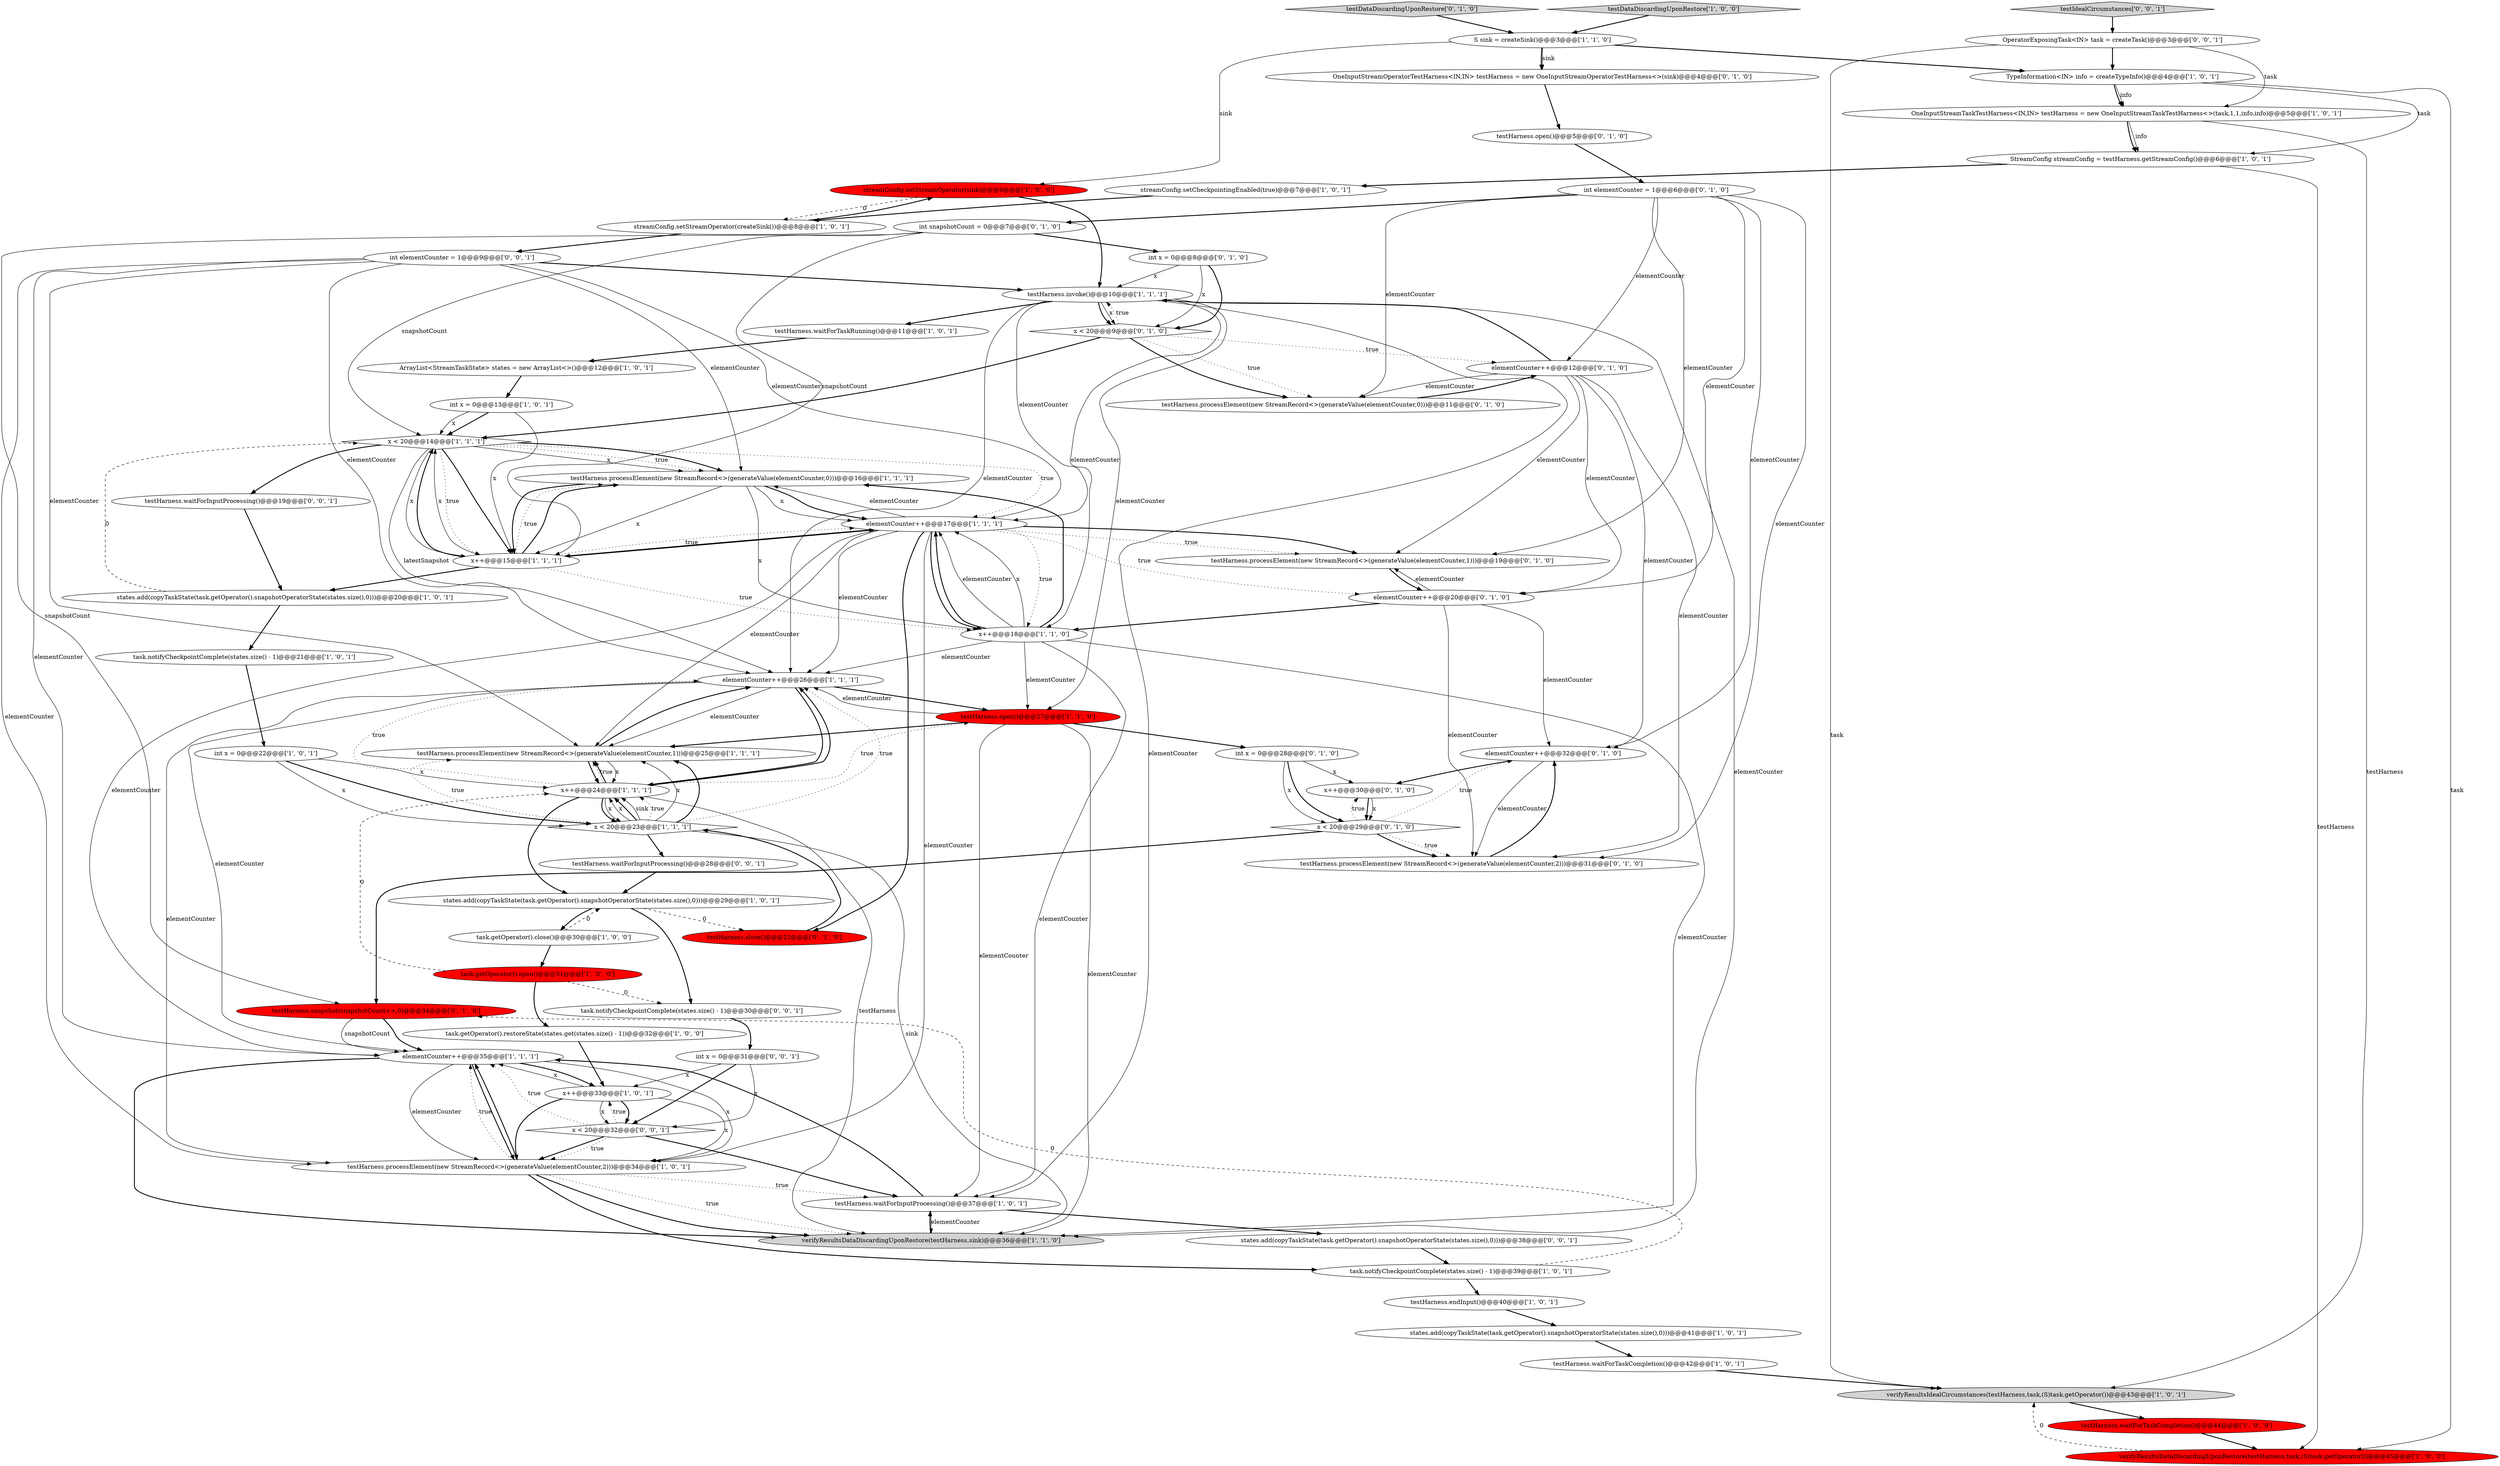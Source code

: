 digraph {
6 [style = filled, label = "int x = 0@@@13@@@['1', '0', '1']", fillcolor = white, shape = ellipse image = "AAA0AAABBB1BBB"];
56 [style = filled, label = "testHarness.processElement(new StreamRecord<>(generateValue(elementCounter,1)))@@@19@@@['0', '1', '0']", fillcolor = white, shape = ellipse image = "AAA0AAABBB2BBB"];
17 [style = filled, label = "streamConfig.setCheckpointingEnabled(true)@@@7@@@['1', '0', '1']", fillcolor = white, shape = ellipse image = "AAA0AAABBB1BBB"];
34 [style = filled, label = "testHarness.waitForTaskCompletion()@@@42@@@['1', '0', '1']", fillcolor = white, shape = ellipse image = "AAA0AAABBB1BBB"];
43 [style = filled, label = "OneInputStreamOperatorTestHarness<IN,IN> testHarness = new OneInputStreamOperatorTestHarness<>(sink)@@@4@@@['0', '1', '0']", fillcolor = white, shape = ellipse image = "AAA0AAABBB2BBB"];
7 [style = filled, label = "x < 20@@@14@@@['1', '1', '1']", fillcolor = white, shape = diamond image = "AAA0AAABBB1BBB"];
13 [style = filled, label = "testHarness.processElement(new StreamRecord<>(generateValue(elementCounter,0)))@@@16@@@['1', '1', '1']", fillcolor = white, shape = ellipse image = "AAA0AAABBB1BBB"];
65 [style = filled, label = "testIdealCircumstances['0', '0', '1']", fillcolor = lightgray, shape = diamond image = "AAA0AAABBB3BBB"];
29 [style = filled, label = "verifyResultsIdealCircumstances(testHarness,task,(S)task.getOperator())@@@43@@@['1', '0', '1']", fillcolor = lightgray, shape = ellipse image = "AAA0AAABBB1BBB"];
55 [style = filled, label = "testHarness.processElement(new StreamRecord<>(generateValue(elementCounter,2)))@@@31@@@['0', '1', '0']", fillcolor = white, shape = ellipse image = "AAA0AAABBB2BBB"];
59 [style = filled, label = "x < 20@@@32@@@['0', '0', '1']", fillcolor = white, shape = diamond image = "AAA0AAABBB3BBB"];
1 [style = filled, label = "elementCounter++@@@17@@@['1', '1', '1']", fillcolor = white, shape = ellipse image = "AAA0AAABBB1BBB"];
28 [style = filled, label = "task.notifyCheckpointComplete(states.size() - 1)@@@39@@@['1', '0', '1']", fillcolor = white, shape = ellipse image = "AAA0AAABBB1BBB"];
45 [style = filled, label = "elementCounter++@@@12@@@['0', '1', '0']", fillcolor = white, shape = ellipse image = "AAA0AAABBB2BBB"];
47 [style = filled, label = "int elementCounter = 1@@@6@@@['0', '1', '0']", fillcolor = white, shape = ellipse image = "AAA0AAABBB2BBB"];
64 [style = filled, label = "OperatorExposingTask<IN> task = createTask()@@@3@@@['0', '0', '1']", fillcolor = white, shape = ellipse image = "AAA0AAABBB3BBB"];
63 [style = filled, label = "int elementCounter = 1@@@9@@@['0', '0', '1']", fillcolor = white, shape = ellipse image = "AAA0AAABBB3BBB"];
40 [style = filled, label = "testHarness.waitForTaskRunning()@@@11@@@['1', '0', '1']", fillcolor = white, shape = ellipse image = "AAA0AAABBB1BBB"];
12 [style = filled, label = "task.getOperator().close()@@@30@@@['1', '0', '0']", fillcolor = white, shape = ellipse image = "AAA0AAABBB1BBB"];
10 [style = filled, label = "x < 20@@@23@@@['1', '1', '1']", fillcolor = white, shape = diamond image = "AAA0AAABBB1BBB"];
62 [style = filled, label = "testHarness.waitForInputProcessing()@@@28@@@['0', '0', '1']", fillcolor = white, shape = ellipse image = "AAA0AAABBB3BBB"];
30 [style = filled, label = "int x = 0@@@22@@@['1', '0', '1']", fillcolor = white, shape = ellipse image = "AAA0AAABBB1BBB"];
35 [style = filled, label = "OneInputStreamTaskTestHarness<IN,IN> testHarness = new OneInputStreamTaskTestHarness<>(task,1,1,info,info)@@@5@@@['1', '0', '1']", fillcolor = white, shape = ellipse image = "AAA0AAABBB1BBB"];
26 [style = filled, label = "task.notifyCheckpointComplete(states.size() - 1)@@@21@@@['1', '0', '1']", fillcolor = white, shape = ellipse image = "AAA0AAABBB1BBB"];
42 [style = filled, label = "testHarness.open()@@@5@@@['0', '1', '0']", fillcolor = white, shape = ellipse image = "AAA0AAABBB2BBB"];
8 [style = filled, label = "states.add(copyTaskState(task.getOperator().snapshotOperatorState(states.size(),0)))@@@41@@@['1', '0', '1']", fillcolor = white, shape = ellipse image = "AAA0AAABBB1BBB"];
57 [style = filled, label = "x < 20@@@9@@@['0', '1', '0']", fillcolor = white, shape = diamond image = "AAA0AAABBB2BBB"];
44 [style = filled, label = "int x = 0@@@8@@@['0', '1', '0']", fillcolor = white, shape = ellipse image = "AAA0AAABBB2BBB"];
25 [style = filled, label = "S sink = createSink()@@@3@@@['1', '1', '0']", fillcolor = white, shape = ellipse image = "AAA0AAABBB1BBB"];
53 [style = filled, label = "testHarness.close()@@@22@@@['0', '1', '0']", fillcolor = red, shape = ellipse image = "AAA1AAABBB2BBB"];
5 [style = filled, label = "StreamConfig streamConfig = testHarness.getStreamConfig()@@@6@@@['1', '0', '1']", fillcolor = white, shape = ellipse image = "AAA0AAABBB1BBB"];
2 [style = filled, label = "states.add(copyTaskState(task.getOperator().snapshotOperatorState(states.size(),0)))@@@29@@@['1', '0', '1']", fillcolor = white, shape = ellipse image = "AAA0AAABBB1BBB"];
22 [style = filled, label = "streamConfig.setStreamOperator(createSink())@@@8@@@['1', '0', '1']", fillcolor = white, shape = ellipse image = "AAA0AAABBB1BBB"];
21 [style = filled, label = "x++@@@33@@@['1', '0', '1']", fillcolor = white, shape = ellipse image = "AAA0AAABBB1BBB"];
16 [style = filled, label = "elementCounter++@@@26@@@['1', '1', '1']", fillcolor = white, shape = ellipse image = "AAA0AAABBB1BBB"];
18 [style = filled, label = "testHarness.endInput()@@@40@@@['1', '0', '1']", fillcolor = white, shape = ellipse image = "AAA0AAABBB1BBB"];
4 [style = filled, label = "testDataDiscardingUponRestore['1', '0', '0']", fillcolor = lightgray, shape = diamond image = "AAA0AAABBB1BBB"];
19 [style = filled, label = "testHarness.open()@@@27@@@['1', '1', '0']", fillcolor = red, shape = ellipse image = "AAA1AAABBB1BBB"];
37 [style = filled, label = "testHarness.waitForTaskCompletion()@@@44@@@['1', '0', '0']", fillcolor = red, shape = ellipse image = "AAA1AAABBB1BBB"];
39 [style = filled, label = "x++@@@24@@@['1', '1', '1']", fillcolor = white, shape = ellipse image = "AAA0AAABBB1BBB"];
33 [style = filled, label = "x++@@@15@@@['1', '1', '1']", fillcolor = white, shape = ellipse image = "AAA0AAABBB1BBB"];
46 [style = filled, label = "int snapshotCount = 0@@@7@@@['0', '1', '0']", fillcolor = white, shape = ellipse image = "AAA0AAABBB2BBB"];
38 [style = filled, label = "verifyResultsDataDiscardingUponRestore(testHarness,task,(S)task.getOperator())@@@45@@@['1', '0', '0']", fillcolor = red, shape = ellipse image = "AAA1AAABBB1BBB"];
32 [style = filled, label = "streamConfig.setStreamOperator(sink)@@@9@@@['1', '0', '0']", fillcolor = red, shape = ellipse image = "AAA1AAABBB1BBB"];
49 [style = filled, label = "x < 20@@@29@@@['0', '1', '0']", fillcolor = white, shape = diamond image = "AAA0AAABBB2BBB"];
20 [style = filled, label = "task.getOperator().restoreState(states.get(states.size() - 1))@@@32@@@['1', '0', '0']", fillcolor = white, shape = ellipse image = "AAA0AAABBB1BBB"];
24 [style = filled, label = "testHarness.processElement(new StreamRecord<>(generateValue(elementCounter,1)))@@@25@@@['1', '1', '1']", fillcolor = white, shape = ellipse image = "AAA0AAABBB1BBB"];
48 [style = filled, label = "int x = 0@@@28@@@['0', '1', '0']", fillcolor = white, shape = ellipse image = "AAA0AAABBB2BBB"];
51 [style = filled, label = "testHarness.snapshot(snapshotCount++,0)@@@34@@@['0', '1', '0']", fillcolor = red, shape = ellipse image = "AAA1AAABBB2BBB"];
58 [style = filled, label = "elementCounter++@@@20@@@['0', '1', '0']", fillcolor = white, shape = ellipse image = "AAA0AAABBB2BBB"];
31 [style = filled, label = "task.getOperator().open()@@@31@@@['1', '0', '0']", fillcolor = red, shape = ellipse image = "AAA1AAABBB1BBB"];
9 [style = filled, label = "testHarness.waitForInputProcessing()@@@37@@@['1', '0', '1']", fillcolor = white, shape = ellipse image = "AAA0AAABBB1BBB"];
61 [style = filled, label = "task.notifyCheckpointComplete(states.size() - 1)@@@30@@@['0', '0', '1']", fillcolor = white, shape = ellipse image = "AAA0AAABBB3BBB"];
52 [style = filled, label = "testHarness.processElement(new StreamRecord<>(generateValue(elementCounter,0)))@@@11@@@['0', '1', '0']", fillcolor = white, shape = ellipse image = "AAA0AAABBB2BBB"];
66 [style = filled, label = "int x = 0@@@31@@@['0', '0', '1']", fillcolor = white, shape = ellipse image = "AAA0AAABBB3BBB"];
15 [style = filled, label = "x++@@@18@@@['1', '1', '0']", fillcolor = white, shape = ellipse image = "AAA0AAABBB1BBB"];
36 [style = filled, label = "testHarness.invoke()@@@10@@@['1', '1', '1']", fillcolor = white, shape = ellipse image = "AAA0AAABBB1BBB"];
54 [style = filled, label = "x++@@@30@@@['0', '1', '0']", fillcolor = white, shape = ellipse image = "AAA0AAABBB2BBB"];
3 [style = filled, label = "elementCounter++@@@35@@@['1', '1', '1']", fillcolor = white, shape = ellipse image = "AAA0AAABBB1BBB"];
41 [style = filled, label = "testDataDiscardingUponRestore['0', '1', '0']", fillcolor = lightgray, shape = diamond image = "AAA0AAABBB2BBB"];
0 [style = filled, label = "TypeInformation<IN> info = createTypeInfo()@@@4@@@['1', '0', '1']", fillcolor = white, shape = ellipse image = "AAA0AAABBB1BBB"];
23 [style = filled, label = "ArrayList<StreamTaskState> states = new ArrayList<>()@@@12@@@['1', '0', '1']", fillcolor = white, shape = ellipse image = "AAA0AAABBB1BBB"];
27 [style = filled, label = "testHarness.processElement(new StreamRecord<>(generateValue(elementCounter,2)))@@@34@@@['1', '0', '1']", fillcolor = white, shape = ellipse image = "AAA0AAABBB1BBB"];
50 [style = filled, label = "elementCounter++@@@32@@@['0', '1', '0']", fillcolor = white, shape = ellipse image = "AAA0AAABBB2BBB"];
60 [style = filled, label = "testHarness.waitForInputProcessing()@@@19@@@['0', '0', '1']", fillcolor = white, shape = ellipse image = "AAA0AAABBB3BBB"];
14 [style = filled, label = "states.add(copyTaskState(task.getOperator().snapshotOperatorState(states.size(),0)))@@@20@@@['1', '0', '1']", fillcolor = white, shape = ellipse image = "AAA0AAABBB1BBB"];
11 [style = filled, label = "verifyResultsDataDiscardingUponRestore(testHarness,sink)@@@36@@@['1', '1', '0']", fillcolor = lightgray, shape = ellipse image = "AAA0AAABBB1BBB"];
67 [style = filled, label = "states.add(copyTaskState(task.getOperator().snapshotOperatorState(states.size(),0)))@@@38@@@['0', '0', '1']", fillcolor = white, shape = ellipse image = "AAA0AAABBB3BBB"];
9->11 [style = solid, label="elementCounter"];
61->66 [style = bold, label=""];
67->28 [style = bold, label=""];
44->36 [style = solid, label="x"];
57->45 [style = dotted, label="true"];
4->25 [style = bold, label=""];
63->24 [style = solid, label="elementCounter"];
35->5 [style = solid, label="info"];
39->24 [style = dotted, label="true"];
49->55 [style = dotted, label="true"];
10->24 [style = bold, label=""];
10->39 [style = solid, label="x"];
66->59 [style = solid, label="x"];
27->28 [style = bold, label=""];
36->15 [style = solid, label="elementCounter"];
19->16 [style = solid, label="elementCounter"];
59->9 [style = bold, label=""];
45->56 [style = solid, label="elementCounter"];
43->42 [style = bold, label=""];
57->52 [style = dotted, label="true"];
24->39 [style = bold, label=""];
7->33 [style = dotted, label="true"];
32->22 [style = dashed, label="0"];
49->51 [style = bold, label=""];
39->24 [style = bold, label=""];
25->43 [style = bold, label=""];
64->35 [style = solid, label="task"];
11->9 [style = bold, label=""];
47->45 [style = solid, label="elementCounter"];
63->36 [style = bold, label=""];
40->23 [style = bold, label=""];
13->1 [style = bold, label=""];
2->61 [style = bold, label=""];
39->11 [style = solid, label="testHarness"];
3->27 [style = bold, label=""];
19->24 [style = bold, label=""];
7->60 [style = bold, label=""];
49->55 [style = bold, label=""];
25->32 [style = solid, label="sink"];
59->3 [style = dotted, label="true"];
1->33 [style = bold, label=""];
63->13 [style = solid, label="elementCounter"];
1->3 [style = solid, label="elementCounter"];
46->33 [style = solid, label="snapshotCount"];
10->39 [style = bold, label=""];
1->24 [style = solid, label="elementCounter"];
36->9 [style = solid, label="elementCounter"];
27->9 [style = dotted, label="true"];
37->38 [style = bold, label=""];
24->39 [style = solid, label="x"];
13->15 [style = solid, label="x"];
22->63 [style = bold, label=""];
7->13 [style = solid, label="x"];
1->13 [style = solid, label="elementCounter"];
25->43 [style = solid, label="sink"];
36->57 [style = solid, label="x"];
31->20 [style = bold, label=""];
7->1 [style = dotted, label="true"];
50->54 [style = bold, label=""];
10->16 [style = dotted, label="true"];
62->2 [style = bold, label=""];
64->29 [style = solid, label="task"];
47->52 [style = solid, label="elementCounter"];
0->35 [style = solid, label="info"];
14->7 [style = dashed, label="0"];
36->19 [style = solid, label="elementCounter"];
33->7 [style = bold, label=""];
64->0 [style = bold, label=""];
15->9 [style = solid, label="elementCounter"];
8->34 [style = bold, label=""];
0->5 [style = solid, label="task"];
35->29 [style = solid, label="testHarness"];
50->55 [style = solid, label="elementCounter"];
15->13 [style = bold, label=""];
48->49 [style = bold, label=""];
33->13 [style = dotted, label="true"];
28->18 [style = bold, label=""];
54->49 [style = bold, label=""];
57->36 [style = dotted, label="true"];
31->61 [style = dashed, label="0"];
49->54 [style = dotted, label="true"];
7->13 [style = dotted, label="true"];
10->24 [style = solid, label="x"];
6->7 [style = solid, label="x"];
10->39 [style = solid, label="sink"];
3->11 [style = bold, label=""];
36->1 [style = solid, label="elementCounter"];
1->27 [style = solid, label="elementCounter"];
52->45 [style = bold, label=""];
10->39 [style = dotted, label="true"];
47->50 [style = solid, label="elementCounter"];
22->32 [style = bold, label=""];
31->39 [style = dashed, label="0"];
7->16 [style = solid, label="latestSnapshot"];
21->59 [style = bold, label=""];
16->19 [style = bold, label=""];
1->58 [style = dotted, label="true"];
5->17 [style = bold, label=""];
33->13 [style = bold, label=""];
58->55 [style = solid, label="elementCounter"];
47->56 [style = solid, label="elementCounter"];
58->56 [style = solid, label="elementCounter"];
63->16 [style = solid, label="elementCounter"];
30->10 [style = solid, label="x"];
35->5 [style = bold, label=""];
56->58 [style = bold, label=""];
7->33 [style = bold, label=""];
0->38 [style = solid, label="task"];
15->19 [style = solid, label="elementCounter"];
27->11 [style = bold, label=""];
1->15 [style = dotted, label="true"];
10->24 [style = dotted, label="true"];
45->58 [style = solid, label="elementCounter"];
57->7 [style = bold, label=""];
15->1 [style = solid, label="x"];
30->10 [style = bold, label=""];
10->11 [style = solid, label="sink"];
32->36 [style = bold, label=""];
48->49 [style = solid, label="x"];
16->3 [style = solid, label="elementCounter"];
16->39 [style = bold, label=""];
1->56 [style = bold, label=""];
6->7 [style = bold, label=""];
58->15 [style = bold, label=""];
53->10 [style = bold, label=""];
46->51 [style = solid, label="snapshotCount"];
36->57 [style = bold, label=""];
12->31 [style = bold, label=""];
7->33 [style = solid, label="x"];
21->3 [style = solid, label="x"];
44->57 [style = bold, label=""];
25->0 [style = bold, label=""];
46->44 [style = bold, label=""];
34->29 [style = bold, label=""];
59->27 [style = bold, label=""];
36->40 [style = bold, label=""];
39->16 [style = bold, label=""];
36->16 [style = solid, label="elementCounter"];
19->11 [style = solid, label="elementCounter"];
21->27 [style = bold, label=""];
3->27 [style = solid, label="x"];
46->7 [style = solid, label="snapshotCount"];
54->49 [style = solid, label="x"];
6->33 [style = solid, label="x"];
45->36 [style = bold, label=""];
1->16 [style = solid, label="elementCounter"];
42->47 [style = bold, label=""];
49->50 [style = dotted, label="true"];
47->55 [style = solid, label="elementCounter"];
44->57 [style = solid, label="x"];
29->37 [style = bold, label=""];
15->16 [style = solid, label="elementCounter"];
47->58 [style = solid, label="elementCounter"];
63->3 [style = solid, label="elementCounter"];
28->51 [style = dashed, label="0"];
59->27 [style = dotted, label="true"];
51->3 [style = solid, label="snapshotCount"];
10->62 [style = bold, label=""];
60->14 [style = bold, label=""];
13->33 [style = solid, label="x"];
23->6 [style = bold, label=""];
39->2 [style = bold, label=""];
45->50 [style = solid, label="elementCounter"];
58->50 [style = solid, label="elementCounter"];
66->21 [style = solid, label="x"];
12->2 [style = dashed, label="0"];
21->59 [style = solid, label="x"];
9->3 [style = bold, label=""];
3->21 [style = bold, label=""];
15->11 [style = solid, label="elementCounter"];
16->24 [style = solid, label="elementCounter"];
55->50 [style = bold, label=""];
18->8 [style = bold, label=""];
59->21 [style = dotted, label="true"];
1->56 [style = dotted, label="true"];
15->1 [style = bold, label=""];
7->13 [style = bold, label=""];
39->10 [style = solid, label="x"];
3->27 [style = solid, label="elementCounter"];
33->14 [style = bold, label=""];
19->48 [style = bold, label=""];
48->54 [style = solid, label="x"];
39->19 [style = dotted, label="true"];
1->15 [style = bold, label=""];
65->64 [style = bold, label=""];
5->38 [style = solid, label="testHarness"];
63->27 [style = solid, label="elementCounter"];
27->3 [style = bold, label=""];
45->55 [style = solid, label="elementCounter"];
47->46 [style = bold, label=""];
33->1 [style = bold, label=""];
39->16 [style = dotted, label="true"];
17->22 [style = bold, label=""];
63->1 [style = solid, label="elementCounter"];
2->12 [style = bold, label=""];
27->11 [style = dotted, label="true"];
27->3 [style = dotted, label="true"];
26->30 [style = bold, label=""];
45->52 [style = solid, label="elementCounter"];
20->21 [style = bold, label=""];
57->52 [style = bold, label=""];
14->26 [style = bold, label=""];
51->3 [style = bold, label=""];
24->16 [style = bold, label=""];
16->27 [style = solid, label="elementCounter"];
2->53 [style = dashed, label="0"];
33->15 [style = dotted, label="true"];
39->10 [style = bold, label=""];
33->1 [style = dotted, label="true"];
30->39 [style = solid, label="x"];
0->35 [style = bold, label=""];
21->27 [style = solid, label="x"];
15->1 [style = solid, label="elementCounter"];
36->11 [style = solid, label="elementCounter"];
41->25 [style = bold, label=""];
9->67 [style = bold, label=""];
13->33 [style = bold, label=""];
66->59 [style = bold, label=""];
1->53 [style = bold, label=""];
13->1 [style = solid, label="x"];
19->9 [style = solid, label="elementCounter"];
33->7 [style = solid, label="x"];
38->29 [style = dashed, label="0"];
}
